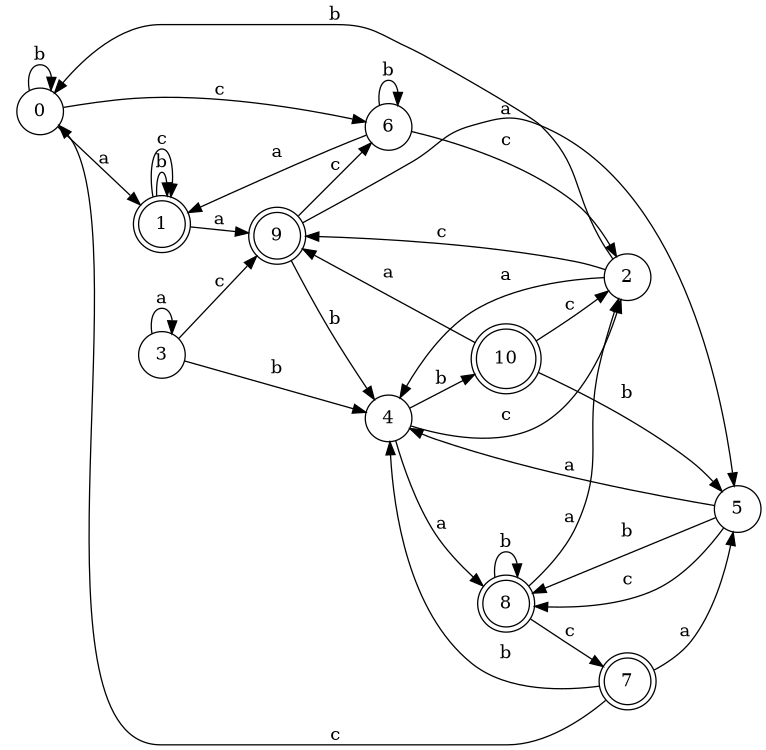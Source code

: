 digraph n9_4 {
__start0 [label="" shape="none"];

rankdir=LR;
size="8,5";

s0 [style="filled", color="black", fillcolor="white" shape="circle", label="0"];
s1 [style="rounded,filled", color="black", fillcolor="white" shape="doublecircle", label="1"];
s2 [style="filled", color="black", fillcolor="white" shape="circle", label="2"];
s3 [style="filled", color="black", fillcolor="white" shape="circle", label="3"];
s4 [style="filled", color="black", fillcolor="white" shape="circle", label="4"];
s5 [style="filled", color="black", fillcolor="white" shape="circle", label="5"];
s6 [style="filled", color="black", fillcolor="white" shape="circle", label="6"];
s7 [style="rounded,filled", color="black", fillcolor="white" shape="doublecircle", label="7"];
s8 [style="rounded,filled", color="black", fillcolor="white" shape="doublecircle", label="8"];
s9 [style="rounded,filled", color="black", fillcolor="white" shape="doublecircle", label="9"];
s10 [style="rounded,filled", color="black", fillcolor="white" shape="doublecircle", label="10"];
s0 -> s1 [label="a"];
s0 -> s0 [label="b"];
s0 -> s6 [label="c"];
s1 -> s9 [label="a"];
s1 -> s1 [label="b"];
s1 -> s1 [label="c"];
s2 -> s4 [label="a"];
s2 -> s0 [label="b"];
s2 -> s9 [label="c"];
s3 -> s3 [label="a"];
s3 -> s4 [label="b"];
s3 -> s9 [label="c"];
s4 -> s8 [label="a"];
s4 -> s10 [label="b"];
s4 -> s2 [label="c"];
s5 -> s4 [label="a"];
s5 -> s8 [label="b"];
s5 -> s8 [label="c"];
s6 -> s1 [label="a"];
s6 -> s6 [label="b"];
s6 -> s2 [label="c"];
s7 -> s5 [label="a"];
s7 -> s4 [label="b"];
s7 -> s0 [label="c"];
s8 -> s2 [label="a"];
s8 -> s8 [label="b"];
s8 -> s7 [label="c"];
s9 -> s5 [label="a"];
s9 -> s4 [label="b"];
s9 -> s6 [label="c"];
s10 -> s9 [label="a"];
s10 -> s5 [label="b"];
s10 -> s2 [label="c"];

}